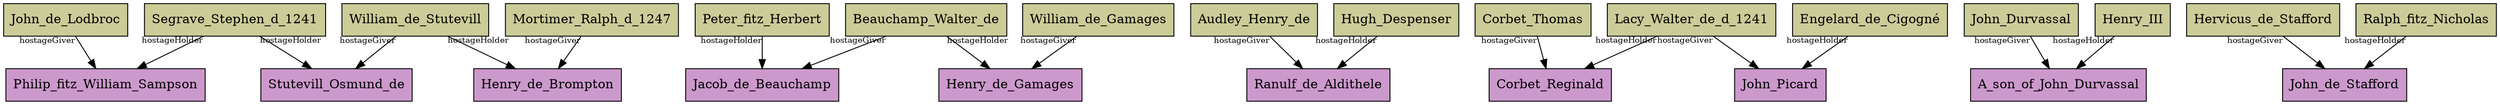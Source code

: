 strict digraph testgraph {
	graph [rankdir=TB];
	node [label="\N", shape=box];
	graph [bb="0,0,2379,108"];
	subgraph sg1 {
		graph [bb=""];
		John_de_Lodbroc [label=John_de_Lodbroc, style=filled, rdfprop=hostageGiver, fillcolor="#cccc99", pos="72,90", width="1.69", height="0.50"];
		Segrave_Stephen_d_1241 [label=Segrave_Stephen_d_1241, style=filled, rdfprop=hostageHolder, fillcolor="#cccc99", pos="234,90", width="2.31", height="0.50"];
		Philip_fitz_William_Sampson [label=Philip_fitz_William_Sampson, style=filled, fillcolor="#cc99cc", focus=True, pos="92,18", width="2.56", height="0.50"];
		Beauchamp_Walter_de [label=Beauchamp_Walter_de, style=filled, rdfprop=hostageGiver, fillcolor="#cccc99", pos="881,90", width="2.06", height="0.50"];
		Peter_fitz_Herbert [label=Peter_fitz_Herbert, style=filled, rdfprop=hostageHolder, fillcolor="#cccc99", pos="728,90", width="1.69", height="0.50"];
		Jacob_de_Beauchamp [label=Jacob_de_Beauchamp, style=filled, fillcolor="#cc99cc", focus=True, pos="767,18", width="2.00", height="0.50"];
		Audley_Henry_de [label=Audley_Henry_de, style=filled, rdfprop=hostageGiver, fillcolor="#cccc99", pos="1194,90", width="1.69", height="0.50"];
		Hugh_Despenser [label=Hugh_Despenser, style=filled, rdfprop=hostageHolder, fillcolor="#cccc99", pos="1330,90", width="1.58", height="0.50"];
		Ranulf_de_Aldithele [label=Ranulf_de_Aldithele, style=filled, fillcolor="#cc99cc", focus=True, pos="1255,18", width="1.86", height="0.50"];
		Mortimer_Ralph_d_1247 [label=Mortimer_Ralph_d_1247, style=filled, rdfprop=hostageGiver, fillcolor="#cccc99", pos="568,90", width="2.25", height="0.50"];
		William_de_Stutevill [label=William_de_Stutevill, style=filled, rdfprop=hostageHolder, fillcolor="#cccc99", pos="402,90", width="1.86", height="0.50"];
		Henry_de_Brompton [label=Henry_de_Brompton, style=filled, fillcolor="#cc99cc", focus=True, pos="547,18", width="1.92", height="0.50"];
		Corbet_Thomas [label=Corbet_Thomas, style=filled, rdfprop=hostageGiver, fillcolor="#cccc99", pos="1459,90", width="1.50", height="0.50"];
		Lacy_Walter_de_d_1241 [label=Lacy_Walter_de_d_1241, style=filled, rdfprop=hostageHolder, fillcolor="#cccc99", pos="1612,90", width="2.25", height="0.50"];
		Corbet_Reginald [label=Corbet_Reginald, style=filled, fillcolor="#cc99cc", focus=True, pos="1476,18", width="1.58", height="0.50"];
		Stutevill_Osmund_de [label=Stutevill_Osmund_de, style=filled, fillcolor="#cc99cc", focus=True, pos="311,18", width="1.92", height="0.50"];
		John_Durvassal [label=John_Durvassal, style=filled, rdfprop=hostageGiver, fillcolor="#cccc99", pos="1928,90", width="1.47", height="0.50"];
		Henry_III [label=Henry_III, style=filled, rdfprop=hostageHolder, fillcolor="#cccc99", pos="2035,90", width="1.00", height="0.50"];
		A_son_of_John_Durvassal [label=A_son_of_John_Durvassal, style=filled, fillcolor="#cc99cc", focus=True, pos="1963,18", width="2.33", height="0.50"];
		Engelard_de_Cigogné [label=Engelard_de_Cigogné, style=filled, rdfprop=hostageHolder, fillcolor="#cccc99", pos="1784,90", width="2.03", height="0.50"];
		John_Picard [label=John_Picard, style=filled, fillcolor="#cc99cc", focus=True, pos="1697,18", width="1.22", height="0.50"];
		Hervicus_de_Stafford [label=Hervicus_de_Stafford, style=filled, rdfprop=hostageGiver, fillcolor="#cccc99", pos="2159,90", width="1.94", height="0.50"];
		Ralph_fitz_Nicholas [label=Ralph_fitz_Nicholas, style=filled, rdfprop=hostageHolder, fillcolor="#cccc99", pos="2313,90", width="1.83", height="0.50"];
		John_de_Stafford [label=John_de_Stafford, style=filled, fillcolor="#cc99cc", focus=True, pos="2236,18", width="1.64", height="0.50"];
		William_de_Gamages [label=William_de_Gamages, style=filled, rdfprop=hostageGiver, fillcolor="#cccc99", pos="1044,90", width="1.97", height="0.50"];
		Henry_de_Gamages [label=Henry_de_Gamages, style=filled, fillcolor="#cc99cc", focus=True, pos="1002,18", width="1.86", height="0.50"];
		John_de_Lodbroc -> Philip_fitz_William_Sampson [taillabel=hostageGiver, fontsize="9pt", pos="e,87,36 77,72 79,64 82,55 84,46", tail_lp="75,62"];
		Segrave_Stephen_d_1241 -> Philip_fitz_William_Sampson [taillabel=hostageHolder, fontsize="9pt", pos="e,127,36 198,72 179,62 156,51 136,41", tail_lp="188,72"];
		Beauchamp_Walter_de -> Jacob_de_Beauchamp [taillabel=hostageGiver, fontsize="9pt", pos="e,795,36 852,72 837,63 819,52 804,42", tail_lp="842,71"];
		Peter_fitz_Herbert -> Jacob_de_Beauchamp [taillabel=hostageHolder, fontsize="9pt", pos="e,757,36 738,72 742,64 747,54 752,45", tail_lp="738,62"];
		Audley_Henry_de -> Ranulf_de_Aldithele [taillabel=hostageGiver, fontsize="9pt", pos="e,1240,36 1209,72 1216,63 1225,53 1233,44", tail_lp="1211,62"];
		Hugh_Despenser -> Ranulf_de_Aldithele [taillabel=hostageHolder, fontsize="9pt", pos="e,1274,36 1311,72 1302,63 1291,53 1281,43", tail_lp="1302,69"];
		Mortimer_Ralph_d_1247 -> Henry_de_Brompton [taillabel=hostageGiver, fontsize="9pt", pos="e,552,36 563,72 560,64 557,55 555,46", tail_lp="556,65"];
		William_de_Stutevill -> Henry_de_Brompton [taillabel=hostageHolder, fontsize="9pt", pos="e,511,36 439,72 458,62 482,51 502,41", tail_lp="445,64"];
		Corbet_Thomas -> Corbet_Reginald [taillabel=hostageGiver, fontsize="9pt", pos="e,1472,36 1463,72 1465,64 1467,55 1469,46", tail_lp="1461,62"];
		Lacy_Walter_de_d_1241 -> Corbet_Reginald [taillabel=hostageHolder, fontsize="9pt", pos="e,1510,36 1578,72 1560,63 1537,51 1519,41", tail_lp="1568,72"];
		William_de_Stutevill -> Stutevill_Osmund_de [taillabel=hostageGiver, fontsize="9pt", pos="e,334,36 379,72 368,63 354,52 342,42", tail_lp="369,70"];
		Segrave_Stephen_d_1241 -> Stutevill_Osmund_de [taillabel=hostageHolder, fontsize="9pt", pos="e,292,36 253,72 263,63 274,53 284,43", tail_lp="257,63"];
		John_Durvassal -> A_son_of_John_Durvassal [taillabel=hostageGiver, fontsize="9pt", pos="e,1954,36 1937,72 1941,64 1945,54 1950,45", tail_lp="1937,62"];
		Henry_III -> A_son_of_John_Durvassal [taillabel=hostageHolder, fontsize="9pt", pos="e,1981,36 2017,72 2008,63 1998,53 1988,43", tail_lp="2008,69"];
		Lacy_Walter_de_d_1241 -> John_Picard [taillabel=hostageGiver, fontsize="9pt", pos="e,1676,36 1633,72 1644,63 1657,52 1668,42", tail_lp="1637,63"];
		Engelard_de_Cigogné -> John_Picard [taillabel=hostageHolder, fontsize="9pt", pos="e,1719,36 1762,72 1751,63 1738,52 1727,42", tail_lp="1752,70"];
		Hervicus_de_Stafford -> John_de_Stafford [taillabel=hostageGiver, fontsize="9pt", pos="e,2217,36 2178,72 2188,63 2199,53 2209,43", tail_lp="2182,63"];
		Ralph_fitz_Nicholas -> John_de_Stafford [taillabel=hostageHolder, fontsize="9pt", pos="e,2255,36 2294,72 2284,63 2273,53 2263,43", tail_lp="2284,69"];
		William_de_Gamages -> Henry_de_Gamages [taillabel=hostageGiver, fontsize="9pt", pos="e,1012,36 1033,72 1029,64 1023,54 1017,45", tail_lp="1025,66"];
		Beauchamp_Walter_de -> Henry_de_Gamages [taillabel=hostageHolder, fontsize="9pt", pos="e,972,36 912,72 927,63 946,51 963,41", tail_lp="918,64"];
	}
}
